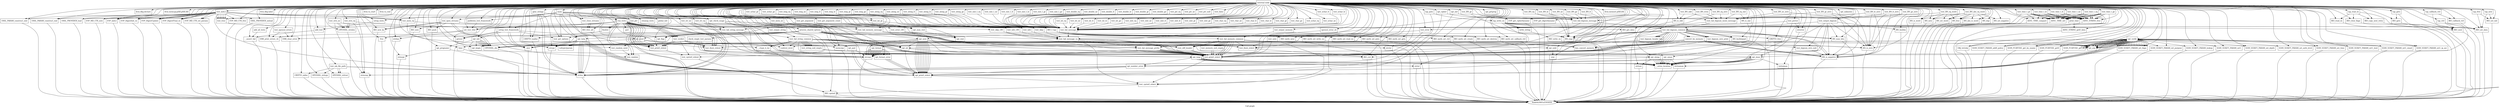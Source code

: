 digraph "Call graph" {
	label="Call graph";

	Node0x5601a5592d50 [shape=record,label="{external node}"];
	Node0x5601a5592d50 -> Node0x5601a5336e00;
	Node0x5601a5592d50 -> Node0x5601a5327120;
	Node0x5601a5592d50 -> Node0x5601a52ff9f0;
	Node0x5601a5592d50 -> Node0x5601a52ec4d0;
	Node0x5601a5592d50 -> Node0x5601a5599fe0;
	Node0x5601a5592d50 -> Node0x5601a52ffac0;
	Node0x5601a5592d50 -> Node0x5601a559a560;
	Node0x5601a5592d50 -> Node0x5601a5329b40;
	Node0x5601a5592d50 -> Node0x5601a5329bb0;
	Node0x5601a5592d50 -> Node0x5601a5329c90;
	Node0x5601a5592d50 -> Node0x5601a5329d00;
	Node0x5601a5592d50 -> Node0x5601a5329de0;
	Node0x5601a5592d50 -> Node0x5601a5363d90;
	Node0x5601a5592d50 -> Node0x5601a5364280;
	Node0x5601a5592d50 -> Node0x5601a52ffcb0;
	Node0x5601a5592d50 -> Node0x5601a5364320;
	Node0x5601a5592d50 -> Node0x5601a52ff980;
	Node0x5601a5592d50 -> Node0x5601a530b9f0;
	Node0x5601a5592d50 -> Node0x5601a5300190;
	Node0x5601a5592d50 -> Node0x5601a5300260;
	Node0x5601a5592d50 -> Node0x5601a5300300;
	Node0x5601a5592d50 -> Node0x5601a5300370;
	Node0x5601a5592d50 -> Node0x5601a53003e0;
	Node0x5601a5592d50 -> Node0x5601a5300410;
	Node0x5601a5592d50 -> Node0x5601a5300670;
	Node0x5601a5592d50 -> Node0x5601a5300860;
	Node0x5601a5592d50 -> Node0x5601a53008d0;
	Node0x5601a5592d50 -> Node0x5601a55964d0;
	Node0x5601a5592d50 -> Node0x5601a5596570;
	Node0x5601a5592d50 -> Node0x5601a5596610;
	Node0x5601a5592d50 -> Node0x5601a55970b0;
	Node0x5601a5592d50 -> Node0x5601a5597150;
	Node0x5601a5592d50 -> Node0x5601a55971f0;
	Node0x5601a5592d50 -> Node0x5601a5597a70;
	Node0x5601a5592d50 -> Node0x5601a5597ae0;
	Node0x5601a5592d50 -> Node0x5601a5597bf0;
	Node0x5601a5592d50 -> Node0x5601a5597c90;
	Node0x5601a5592d50 -> Node0x5601a5597c20;
	Node0x5601a5592d50 -> Node0x5601a5597da0;
	Node0x5601a5592d50 -> Node0x5601a5597dd0;
	Node0x5601a5592d50 -> Node0x5601a5597e80;
	Node0x5601a5592d50 -> Node0x5601a5598000;
	Node0x5601a5592d50 -> Node0x5601a5598100;
	Node0x5601a5592d50 -> Node0x5601a55984b0;
	Node0x5601a5592d50 -> Node0x5601a55985c0;
	Node0x5601a5592d50 -> Node0x5601a55986d0;
	Node0x5601a5592d50 -> Node0x5601a55983d0;
	Node0x5601a5592d50 -> Node0x5601a5598700;
	Node0x5601a5592d50 -> Node0x5601a53006a0;
	Node0x5601a5592d50 -> Node0x5601a5597b10;
	Node0x5601a5592d50 -> Node0x5601a55966b0;
	Node0x5601a5592d50 -> Node0x5601a53007c0;
	Node0x5601a5592d50 -> Node0x5601a55981a0;
	Node0x5601a5592d50 -> Node0x5601a5300530;
	Node0x5601a5592d50 -> Node0x5601a55988e0;
	Node0x5601a5592d50 -> Node0x5601a5598910;
	Node0x5601a5592d50 -> Node0x5601a5598a20;
	Node0x5601a5592d50 -> Node0x5601a5598b00;
	Node0x5601a5592d50 -> Node0x5601a5598b30;
	Node0x5601a5592d50 -> Node0x5601a5598ba0;
	Node0x5601a5592d50 -> Node0x5601a5598c50;
	Node0x5601a5592d50 -> Node0x5601a5598cf0;
	Node0x5601a5592d50 -> Node0x5601a5598e70;
	Node0x5601a5592d50 -> Node0x5601a5598ea0;
	Node0x5601a5592d50 -> Node0x5601a5599010;
	Node0x5601a5592d50 -> Node0x5601a5597220;
	Node0x5601a5592d50 -> Node0x5601a5597290;
	Node0x5601a5592d50 -> Node0x5601a5597460;
	Node0x5601a5592d50 -> Node0x5601a5597500;
	Node0x5601a5592d50 -> Node0x5601a55975a0;
	Node0x5601a5592d50 -> Node0x5601a53642f0;
	Node0x5601a5592d50 -> Node0x5601a5597670;
	Node0x5601a5592d50 -> Node0x5601a5597710;
	Node0x5601a5592d50 -> Node0x5601a55977b0;
	Node0x5601a5592d50 -> Node0x5601a5597850;
	Node0x5601a5592d50 -> Node0x5601a55978f0;
	Node0x5601a5592d50 -> Node0x5601a5597990;
	Node0x5601a5592d50 -> Node0x5601a5599040;
	Node0x5601a5592d50 -> Node0x5601a55990e0;
	Node0x5601a5592d50 -> Node0x5601a5599180;
	Node0x5601a5592d50 -> Node0x5601a5599220;
	Node0x5601a5592d50 -> Node0x5601a55992c0;
	Node0x5601a5592d50 -> Node0x5601a5599360;
	Node0x5601a5592d50 -> Node0x5601a5599400;
	Node0x5601a5592d50 -> Node0x5601a55994a0;
	Node0x5601a5592d50 -> Node0x5601a5599540;
	Node0x5601a5592d50 -> Node0x5601a55995e0;
	Node0x5601a5592d50 -> Node0x5601a5599680;
	Node0x5601a5592d50 -> Node0x5601a5599720;
	Node0x5601a5592d50 -> Node0x5601a55997c0;
	Node0x5601a5592d50 -> Node0x5601a5599860;
	Node0x5601a5592d50 -> Node0x5601a5599900;
	Node0x5601a5592d50 -> Node0x5601a55999a0;
	Node0x5601a5592d50 -> Node0x5601a5599a40;
	Node0x5601a5592d50 -> Node0x5601a5599ae0;
	Node0x5601a5592d50 -> Node0x5601a5599b80;
	Node0x5601a5592d50 -> Node0x5601a5599c20;
	Node0x5601a5592d50 -> Node0x5601a5599cc0;
	Node0x5601a5592d50 -> Node0x5601a53679f0;
	Node0x5601a5592d50 -> Node0x5601a5367a90;
	Node0x5601a5592d50 -> Node0x5601a5367b30;
	Node0x5601a5592d50 -> Node0x5601a5367bd0;
	Node0x5601a5592d50 -> Node0x5601a5367c70;
	Node0x5601a5592d50 -> Node0x5601a5367d10;
	Node0x5601a5592d50 -> Node0x5601a5367db0;
	Node0x5601a5592d50 -> Node0x5601a5367e50;
	Node0x5601a5592d50 -> Node0x5601a5367ef0;
	Node0x5601a5592d50 -> Node0x5601a5367f90;
	Node0x5601a5592d50 -> Node0x5601a5368030;
	Node0x5601a5592d50 -> Node0x5601a53680d0;
	Node0x5601a5592d50 -> Node0x5601a5368170;
	Node0x5601a5592d50 -> Node0x5601a5368210;
	Node0x5601a5592d50 -> Node0x5601a53682b0;
	Node0x5601a5592d50 -> Node0x5601a5368350;
	Node0x5601a5592d50 -> Node0x5601a53683f0;
	Node0x5601a5592d50 -> Node0x5601a5368490;
	Node0x5601a5592d50 -> Node0x5601a5368530;
	Node0x5601a5592d50 -> Node0x5601a5329c20;
	Node0x5601a5592d50 -> Node0x5601a5329d70;
	Node0x5601a5592d50 -> Node0x5601a5368630;
	Node0x5601a5592d50 -> Node0x5601a53686d0;
	Node0x5601a5592d50 -> Node0x5601a5368890;
	Node0x5601a5592d50 -> Node0x5601a53688c0;
	Node0x5601a5592d50 -> Node0x5601a5368a00;
	Node0x5601a5592d50 -> Node0x5601a5368aa0;
	Node0x5601a5592d50 -> Node0x5601a5368bd0;
	Node0x5601a5592d50 -> Node0x5601a5363e00;
	Node0x5601a5592d50 -> Node0x5601a5368c00;
	Node0x5601a5592d50 -> Node0x5601a5368de0;
	Node0x5601a5592d50 -> Node0x5601a5366970;
	Node0x5601a5592d50 -> Node0x5601a5366a70;
	Node0x5601a5592d50 -> Node0x5601a5366bd0;
	Node0x5601a5592d50 -> Node0x5601a5366c40;
	Node0x5601a5592d50 -> Node0x5601a5366da0;
	Node0x5601a5592d50 -> Node0x5601a5366dd0;
	Node0x5601a5592d50 -> Node0x5601a5366e90;
	Node0x5601a5592d50 -> Node0x5601a5366f50;
	Node0x5601a5592d50 -> Node0x5601a5367050;
	Node0x5601a5592d50 -> Node0x5601a53671d0;
	Node0x5601a5592d50 -> Node0x5601a5367200;
	Node0x5601a5592d50 -> Node0x5601a5367270;
	Node0x5601a5592d50 -> Node0x5601a53673c0;
	Node0x5601a5592d50 -> Node0x5601a5367430;
	Node0x5601a5592d50 -> Node0x5601a5367580;
	Node0x5601a5592d50 -> Node0x5601a53675f0;
	Node0x5601a5592d50 -> Node0x5601a5367780;
	Node0x5601a5592d50 -> Node0x5601a5367820;
	Node0x5601a5592d50 -> Node0x5601a5367890;
	Node0x5601a5592d50 -> Node0x5601a5368e10;
	Node0x5601a5592d50 -> Node0x5601a5368e40;
	Node0x5601a5592d50 -> Node0x5601a5368f40;
	Node0x5601a5592d50 -> Node0x5601a5368fe0;
	Node0x5601a5592d50 -> Node0x5601a5368f70;
	Node0x5601a5592d50 -> Node0x5601a5369170;
	Node0x5601a5592d50 -> Node0x5601a53693b0;
	Node0x5601a5592d50 -> Node0x5601a5369420;
	Node0x5601a5592d50 -> Node0x5601a5369450;
	Node0x5601a5592d50 -> Node0x5601a5369500;
	Node0x5601a5592d50 -> Node0x5601a5369710;
	Node0x5601a5592d50 -> Node0x5601a5369780;
	Node0x5601a5592d50 -> Node0x5601a53697b0;
	Node0x5601a5592d50 -> Node0x5601a53699e0;
	Node0x5601a5592d50 -> Node0x5601a5369ab0;
	Node0x5601a5592d50 -> Node0x5601a5369bb0;
	Node0x5601a5592d50 -> Node0x5601a5369be0;
	Node0x5601a5592d50 -> Node0x5601a5369d60;
	Node0x5601a5592d50 -> Node0x5601a5369ee0;
	Node0x5601a5592d50 -> Node0x5601a536a060;
	Node0x5601a5592d50 -> Node0x5601a536a1e0;
	Node0x5601a5592d50 -> Node0x5601a536a3d0;
	Node0x5601a5592d50 -> Node0x5601a536a440;
	Node0x5601a5592d50 -> Node0x5601a53005a0;
	Node0x5601a5592d50 -> Node0x5601a5596cc0;
	Node0x5601a5592d50 -> Node0x5601a536a470;
	Node0x5601a5592d50 -> Node0x5601a536a640;
	Node0x5601a5592d50 -> Node0x5601a536a6b0;
	Node0x5601a5592d50 -> Node0x5601a536a7f0;
	Node0x5601a5592d50 -> Node0x5601a536a890;
	Node0x5601a5592d50 -> Node0x5601a536a900;
	Node0x5601a5592d50 -> Node0x5601a531cc70;
	Node0x5601a5592d50 -> Node0x5601a5596ef0;
	Node0x5601a5592d50 -> Node0x5601a531cca0;
	Node0x5601a5592d50 -> Node0x5601a531cd60;
	Node0x5601a5592d50 -> Node0x5601a531cf50;
	Node0x5601a5592d50 -> Node0x5601a531d000;
	Node0x5601a5592d50 -> Node0x5601a531d030;
	Node0x5601a5592d50 -> Node0x5601a531d2b0;
	Node0x5601a5592d50 -> Node0x5601a531d2e0;
	Node0x5601a5592d50 -> Node0x5601a531d4d0;
	Node0x5601a5592d50 -> Node0x5601a531d500;
	Node0x5601a5592d50 -> Node0x5601a531d6f0;
	Node0x5601a5592d50 -> Node0x5601a5596e80;
	Node0x5601a5592d50 -> Node0x5601a531d720;
	Node0x5601a5592d50 -> Node0x5601a531d8e0;
	Node0x5601a5592d50 -> Node0x5601a531d950;
	Node0x5601a5592d50 -> Node0x5601a531d9c0;
	Node0x5601a5592d50 -> Node0x5601a531da30;
	Node0x5601a5592d50 -> Node0x5601a531daa0;
	Node0x5601a5592d50 -> Node0x5601a531df20;
	Node0x5601a5592d50 -> Node0x5601a531df90;
	Node0x5601a5592d50 -> Node0x5601a531e000;
	Node0x5601a5592d50 -> Node0x5601a531e070;
	Node0x5601a5592d50 -> Node0x5601a531e0e0;
	Node0x5601a5592d50 -> Node0x5601a531e960;
	Node0x5601a5592d50 -> Node0x5601a531e9d0;
	Node0x5601a5592d50 -> Node0x5601a531ea40;
	Node0x5601a5592d50 -> Node0x5601a531eab0;
	Node0x5601a5592d50 -> Node0x5601a5596d60;
	Node0x5601a5592d50 -> Node0x5601a531ee20;
	Node0x5601a5592d50 -> Node0x5601a531edb0;
	Node0x5601a5592d50 -> Node0x5601a531ef00;
	Node0x5601a5592d50 -> Node0x5601a5596e10;
	Node0x5601a5592d50 -> Node0x5601a531efd0;
	Node0x5601a5592d50 -> Node0x5601a5598630;
	Node0x5601a5592d50 -> Node0x5601a5598520;
	Node0x5601a5592d50 -> Node0x5601a5596cf0;
	Node0x5601a5592d50 -> Node0x5601a5598170;
	Node0x5601a5592d50 -> Node0x5601a531f030;
	Node0x5601a5592d50 -> Node0x5601a531f1c0;
	Node0x5601a5592d50 -> Node0x5601a531f230;
	Node0x5601a5592d50 -> Node0x5601a5598440;
	Node0x5601a5592d50 -> Node0x5601a531f330;
	Node0x5601a5592d50 -> Node0x5601a5596f90;
	Node0x5601a5592d50 -> Node0x5601a531f3d0;
	Node0x5601a5592d50 -> Node0x5601a55987b0;
	Node0x5601a5592d50 -> Node0x5601a5300750;
	Node0x5601a5592d50 -> Node0x5601a531f4d0;
	Node0x5601a5592d50 -> Node0x5601a5597000;
	Node0x5601a5592d50 -> Node0x5601a531f5d0;
	Node0x5601a5592d50 -> Node0x5601a5368700;
	Node0x5601a5592d50 -> Node0x5601a531f970;
	Node0x5601a5592d50 -> Node0x5601a531fe70;
	Node0x5601a5592d50 -> Node0x5601a5366b10;
	Node0x5601a5592d50 -> Node0x5601a5320000;
	Node0x5601a5592d50 -> Node0x5601a5320170;
	Node0x5601a5592d50 -> Node0x5601a5320660;
	Node0x5601a5592d50 -> Node0x5601a5366ce0;
	Node0x5601a5592d50 -> Node0x5601a53208b0;
	Node0x5601a5592d50 -> Node0x5601a5320920;
	Node0x5601a5592d50 -> Node0x5601a5368d70;
	Node0x5601a5592d50 -> Node0x5601a5320b90;
	Node0x5601a5592d50 -> Node0x5601a5598210;
	Node0x5601a5592d50 -> Node0x5601a531f110;
	Node0x5601a5592d50 -> Node0x5601a5320d30;
	Node0x5601a5592d50 -> Node0x5601a53211a0;
	Node0x5601a5592d50 -> Node0x5601a5320dd0;
	Node0x5601a5592d50 -> Node0x5601a5321400;
	Node0x5601a5592d50 -> Node0x5601a5320d60;
	Node0x5601a5592d50 -> Node0x5601a53215f0;
	Node0x5601a5592d50 -> Node0x5601a5320ed0;
	Node0x5601a5592d50 -> Node0x5601a5321690;
	Node0x5601a5592d50 -> Node0x5601a5320f40;
	Node0x5601a5592d50 -> Node0x5601a53217f0;
	Node0x5601a5592d50 -> Node0x5601a5320fb0;
	Node0x5601a5592d50 -> Node0x5601a5321970;
	Node0x5601a5592d50 -> Node0x5601a5321020;
	Node0x5601a5592d50 -> Node0x5601a5321a80;
	Node0x5601a5592d50 -> Node0x5601a5321090;
	Node0x5601a5592d50 -> Node0x5601a5321b70;
	Node0x5601a5592d50 -> Node0x5601a5321100;
	Node0x5601a5592d50 -> Node0x5601a5321210;
	Node0x5601a5592d50 -> Node0x5601a531ac10;
	Node0x5601a5592d50 -> Node0x5601a5321240;
	Node0x5601a5592d50 -> Node0x5601a5321a10;
	Node0x5601a5592d50 -> Node0x5601a5321730;
	Node0x5601a5592d50 -> Node0x5601a53214a0;
	Node0x5601a5592d50 -> Node0x5601a5321430;
	Node0x5601a5592d50 -> Node0x5601a5321550;
	Node0x5601a5592d50 -> Node0x5601a53212b0;
	Node0x5601a5592d50 -> Node0x5601a531ae70;
	Node0x5601a5327120 [shape=record,label="{test_mdc2}"];
	Node0x5601a5327120 -> Node0x5601a52ec4d0;
	Node0x5601a5327120 -> Node0x5601a5599fe0;
	Node0x5601a5327120 -> Node0x5601a559a560;
	Node0x5601a5327120 -> Node0x5601a5329b40;
	Node0x5601a5327120 -> Node0x5601a5329bb0;
	Node0x5601a5327120 -> Node0x5601a5329c20;
	Node0x5601a5327120 -> Node0x5601a5329c90;
	Node0x5601a5327120 -> Node0x5601a5329d00;
	Node0x5601a5327120 -> Node0x5601a5329d70;
	Node0x5601a5327120 -> Node0x5601a5329de0;
	Node0x5601a5327120 -> Node0x5601a5329d70;
	Node0x5601a5327120 -> Node0x5601a5363d90;
	Node0x5601a5327120 -> Node0x5601a5329d70;
	Node0x5601a5327120 -> Node0x5601a5363e00;
	Node0x5601a5327120 -> Node0x5601a5329c90;
	Node0x5601a5327120 -> Node0x5601a5329d00;
	Node0x5601a5327120 -> Node0x5601a5329d70;
	Node0x5601a5327120 -> Node0x5601a5364280;
	Node0x5601a5327120 -> Node0x5601a53642f0;
	Node0x5601a5327120 -> Node0x5601a5329de0;
	Node0x5601a5327120 -> Node0x5601a5329d70;
	Node0x5601a5327120 -> Node0x5601a5363d90;
	Node0x5601a5327120 -> Node0x5601a5329d70;
	Node0x5601a5327120 -> Node0x5601a5363e00;
	Node0x5601a5327120 -> Node0x5601a5364320;
	Node0x5601a5327120 -> Node0x5601a52ff980;
	Node0x5601a5336e00 [shape=record,label="{setup_tests}"];
	Node0x5601a5336e00 -> Node0x5601a530b9f0;
	Node0x5601a52ff9f0 [shape=record,label="{llvm.dbg.declare}"];
	Node0x5601a52ec4d0 [shape=record,label="{strlen}"];
	Node0x5601a52ec4d0 -> Node0x5601a5593050;
	Node0x5601a53004c0 [shape=record,label="{set_seed}"];
	Node0x5601a53004c0 -> Node0x5601a5300670;
	Node0x5601a53004c0 -> Node0x5601a5300300;
	Node0x5601a53004c0 -> Node0x5601a53006a0;
	Node0x5601a53004c0 -> Node0x5601a5300750;
	Node0x5601a53004c0 -> Node0x5601a53007c0;
	Node0x5601a5300670 [shape=record,label="{time}"];
	Node0x5601a5300670 -> Node0x5601a5593050;
	Node0x5601a5300860 [shape=record,label="{pulldown_test_framework}"];
	Node0x5601a5300860 -> Node0x5601a53008d0;
	Node0x5601a53008d0 [shape=record,label="{set_test_title}"];
	Node0x5601a53008d0 -> Node0x5601a55964d0;
	Node0x5601a53008d0 -> Node0x5601a5596570;
	Node0x5601a5597dd0 [shape=record,label="{CRYPTO_zalloc}"];
	Node0x5601a5597dd0 -> Node0x5601a5593050;
	Node0x5601a55964d0 [shape=record,label="{free}"];
	Node0x5601a55964d0 -> Node0x5601a5593050;
	Node0x5601a5596570 [shape=record,label="{strdup}"];
	Node0x5601a5596570 -> Node0x5601a5593050;
	Node0x5601a5596610 [shape=record,label="{run_tests}"];
	Node0x5601a5596610 -> Node0x5601a5596680;
	Node0x5601a5596610 -> Node0x5601a53006a0;
	Node0x5601a5596610 -> Node0x5601a53006a0;
	Node0x5601a5596610 -> Node0x5601a53006a0;
	Node0x5601a5596610 -> Node0x5601a5300750;
	Node0x5601a5596610 -> Node0x5601a55966b0;
	Node0x5601a5596610 -> Node0x5601a53006a0;
	Node0x5601a5596610 -> Node0x5601a53006a0;
	Node0x5601a5596610 -> Node0x5601a5300750;
	Node0x5601a5596610 -> Node0x5601a53008d0;
	Node0x5601a5596610 -> Node0x5601a5593050;
	Node0x5601a5596610 -> Node0x5601a5596760;
	Node0x5601a5596610 -> Node0x5601a55967d0;
	Node0x5601a5596610 -> Node0x5601a53006a0;
	Node0x5601a5596610 -> Node0x5601a53006a0;
	Node0x5601a5596610 -> Node0x5601a5300750;
	Node0x5601a5596610 -> Node0x5601a55966b0;
	Node0x5601a5596610 -> Node0x5601a5596c50;
	Node0x5601a5596610 -> Node0x5601a53008d0;
	Node0x5601a5596610 -> Node0x5601a5593050;
	Node0x5601a5596610 -> Node0x5601a55967d0;
	Node0x5601a5596610 -> Node0x5601a5596760;
	Node0x5601a5596610 -> Node0x5601a5596760;
	Node0x5601a5596610 -> Node0x5601a5596760;
	Node0x5601a5596680 [shape=record,label="{process_shared_options}"];
	Node0x5601a5596680 -> Node0x5601a5596cc0;
	Node0x5601a5596680 -> Node0x5601a5596d60;
	Node0x5601a5596680 -> Node0x5601a5300530;
	Node0x5601a5596680 -> Node0x5601a5596cf0;
	Node0x5601a5596680 -> Node0x5601a5596e10;
	Node0x5601a5596680 -> Node0x5601a5596e80;
	Node0x5601a5596680 -> Node0x5601a5596e10;
	Node0x5601a5596680 -> Node0x5601a5596e80;
	Node0x5601a5596680 -> Node0x5601a5596ef0;
	Node0x5601a5596680 -> Node0x5601a5596e80;
	Node0x5601a5596680 -> Node0x5601a5596ef0;
	Node0x5601a5596680 -> Node0x5601a5596e80;
	Node0x5601a5596680 -> Node0x5601a5596ef0;
	Node0x5601a5596680 -> Node0x5601a53004c0;
	Node0x5601a5596680 -> Node0x5601a5596f60;
	Node0x5601a53671d0 [shape=record,label="{test_BN_ge}"];
	Node0x5601a53671d0 -> Node0x5601a5366a70;
	Node0x5601a53671d0 -> Node0x5601a5366b10;
	Node0x5601a5367200 [shape=record,label="{test_BN_ge_zero}"];
	Node0x5601a5367200 -> Node0x5601a5367050;
	Node0x5601a5367200 -> Node0x5601a5366c40;
	Node0x5601a5367200 -> Node0x5601a5366ce0;
	Node0x5601a5367270 [shape=record,label="{test_BN_lt}"];
	Node0x5601a5367270 -> Node0x5601a5366a70;
	Node0x5601a5367270 -> Node0x5601a5366b10;
	Node0x5601a53673c0 [shape=record,label="{test_BN_lt_zero}"];
	Node0x5601a53673c0 -> Node0x5601a5367050;
	Node0x5601a53673c0 -> Node0x5601a5366c40;
	Node0x5601a53673c0 -> Node0x5601a5366ce0;
	Node0x5601a5367430 [shape=record,label="{test_BN_le}"];
	Node0x5601a5367430 -> Node0x5601a5366a70;
	Node0x5601a5367430 -> Node0x5601a5366b10;
	Node0x5601a5367580 [shape=record,label="{test_BN_le_zero}"];
	Node0x5601a5367580 -> Node0x5601a5367050;
	Node0x5601a5367580 -> Node0x5601a5366c40;
	Node0x5601a5367580 -> Node0x5601a5366ce0;
	Node0x5601a53675f0 [shape=record,label="{test_BN_eq_one}"];
	Node0x5601a53675f0 -> Node0x5601a5367780;
	Node0x5601a53675f0 -> Node0x5601a5366ce0;
	Node0x5601a5367780 [shape=record,label="{BN_is_one}"];
	Node0x5601a5367780 -> Node0x5601a5593050;
	Node0x5601a5367820 [shape=record,label="{test_BN_odd}"];
	Node0x5601a5367820 -> Node0x5601a5367890;
	Node0x5601a5367820 -> Node0x5601a5366ce0;
	Node0x5601a53211a0 [shape=record,label="{tap_write_ex}"];
	Node0x5601a53211a0 -> Node0x5601a5321210;
	Node0x5601a53211a0 -> Node0x5601a53212b0;
	Node0x5601a53211a0 -> Node0x5601a5321240;
	Node0x5601a53211a0 -> Node0x5601a5300300;
	Node0x5601a53211a0 -> Node0x5601a5321360;
	Node0x5601a53211a0 -> Node0x5601a5321360;
	Node0x5601a53211a0 -> Node0x5601a5321360;
	Node0x5601a53211a0 -> Node0x5601a5321240;
	Node0x5601a5320dd0 [shape=record,label="{BIO_meth_set_write_ex}"];
	Node0x5601a5320dd0 -> Node0x5601a5593050;
	Node0x5601a5321400 [shape=record,label="{tap_read_ex}"];
	Node0x5601a5321400 -> Node0x5601a5321210;
	Node0x5601a5321400 -> Node0x5601a53214a0;
	Node0x5601a5321400 -> Node0x5601a5321430;
	Node0x5601a5321400 -> Node0x5601a5321550;
	Node0x5601a5320d60 [shape=record,label="{BIO_meth_set_read_ex}"];
	Node0x5601a5320d60 -> Node0x5601a5593050;
	Node0x5601a53215f0 [shape=record,label="{tap_puts}"];
	Node0x5601a53215f0 -> Node0x5601a52ec4d0;
	Node0x5601a53215f0 -> Node0x5601a53211a0;
	Node0x5601a5320ed0 [shape=record,label="{BIO_meth_set_puts}"];
	Node0x5601a5320ed0 -> Node0x5601a5593050;
	Node0x5601a5321690 [shape=record,label="{tap_gets}"];
	Node0x5601a5321690 -> Node0x5601a5321210;
	Node0x5601a5321690 -> Node0x5601a5321730;
	Node0x5601a5320f40 [shape=record,label="{BIO_meth_set_gets}"];
	Node0x5601a5320f40 -> Node0x5601a5593050;
	Node0x5601a53217f0 [shape=record,label="{tap_ctrl}"];
	Node0x5601a53217f0 -> Node0x5601a5321210;
	Node0x5601a53217f0 -> Node0x5601a5321240;
	Node0x5601a53217f0 -> Node0x5601a531f4d0;
	Node0x5601a5320fb0 [shape=record,label="{BIO_meth_set_ctrl}"];
	Node0x5601a5320fb0 -> Node0x5601a5593050;
	Node0x5601a5321970 [shape=record,label="{tap_new}"];
	Node0x5601a5321970 -> Node0x5601a5321240;
	Node0x5601a5321970 -> Node0x5601a5321a10;
	Node0x5601a5321020 [shape=record,label="{BIO_meth_set_create}"];
	Node0x5601a5321020 -> Node0x5601a5593050;
	Node0x5601a5321a80 [shape=record,label="{tap_free}"];
	Node0x5601a5321a80 -> Node0x5601a5321240;
	Node0x5601a5321a80 -> Node0x5601a5321a10;
	Node0x5601a5321090 [shape=record,label="{BIO_meth_set_destroy}"];
	Node0x5601a5321090 -> Node0x5601a5593050;
	Node0x5601a5321b70 [shape=record,label="{tap_callback_ctrl}"];
	Node0x5601a5321b70 -> Node0x5601a5321210;
	Node0x5601a5321b70 -> Node0x5601a531ac10;
	Node0x5601a5321100 [shape=record,label="{BIO_meth_set_callback_ctrl}"];
	Node0x5601a5321100 -> Node0x5601a5593050;
	Node0x5601a5321210 [shape=record,label="{BIO_next}"];
	Node0x5601a5321210 -> Node0x5601a5593050;
	Node0x5601a5599fe0 [shape=record,label="{OSSL_PARAM_construct_uint}"];
	Node0x5601a5599fe0 -> Node0x5601a5593050;
	Node0x5601a52ffac0 [shape=record,label="{llvm.memcpy.p0i8.p0i8.i64}"];
	Node0x5601a559a560 [shape=record,label="{OSSL_PARAM_construct_end}"];
	Node0x5601a559a560 -> Node0x5601a5593050;
	Node0x5601a5329b40 [shape=record,label="{OSSL_PROVIDER_load}"];
	Node0x5601a5329b40 -> Node0x5601a5593050;
	Node0x5601a5329bb0 [shape=record,label="{EVP_MD_CTX_new}"];
	Node0x5601a5329bb0 -> Node0x5601a5593050;
	Node0x5601a5329c90 [shape=record,label="{EVP_mdc2}"];
	Node0x5601a5329c90 -> Node0x5601a5593050;
	Node0x5601a5329d00 [shape=record,label="{EVP_DigestInit_ex}"];
	Node0x5601a5329d00 -> Node0x5601a5593050;
	Node0x5601a5329de0 [shape=record,label="{EVP_DigestUpdate}"];
	Node0x5601a5329de0 -> Node0x5601a5593050;
	Node0x5601a5363d90 [shape=record,label="{EVP_DigestFinal_ex}"];
	Node0x5601a5363d90 -> Node0x5601a5593050;
	Node0x5601a5364280 [shape=record,label="{EVP_MD_CTX_set_params}"];
	Node0x5601a5364280 -> Node0x5601a5593050;
	Node0x5601a52ffcb0 [shape=record,label="{llvm.dbg.label}"];
	Node0x5601a5364320 [shape=record,label="{EVP_MD_CTX_free}"];
	Node0x5601a5364320 -> Node0x5601a5593050;
	Node0x5601a52ff980 [shape=record,label="{OSSL_PROVIDER_unload}"];
	Node0x5601a52ff980 -> Node0x5601a5593050;
	Node0x5601a530b9f0 [shape=record,label="{add_test}"];
	Node0x5601a530b9f0 -> Node0x5601a5300190;
	Node0x5601a5300190 [shape=record,label="{__assert_fail}"];
	Node0x5601a5300190 -> Node0x5601a5593050;
	Node0x5601a5300260 [shape=record,label="{add_all_tests}"];
	Node0x5601a5300260 -> Node0x5601a5300190;
	Node0x5601a5300300 [shape=record,label="{subtest_level}"];
	Node0x5601a5300370 [shape=record,label="{setup_test_framework}"];
	Node0x5601a5300370 -> Node0x5601a53003e0;
	Node0x5601a5300370 -> Node0x5601a53003e0;
	Node0x5601a5300370 -> Node0x5601a5300410;
	Node0x5601a5300370 -> Node0x5601a5300410;
	Node0x5601a5300370 -> Node0x5601a53004c0;
	Node0x5601a5300370 -> Node0x5601a5300530;
	Node0x5601a5300370 -> Node0x5601a53005a0;
	Node0x5601a53003e0 [shape=record,label="{getenv}"];
	Node0x5601a53003e0 -> Node0x5601a5593050;
	Node0x5601a5300410 [shape=record,label="{atoi}"];
	Node0x5601a5300410 -> Node0x5601a5593050;
	Node0x5601a5368350 [shape=record,label="{test_double_ge}"];
	Node0x5601a5368350 -> Node0x5601a5597390;
	Node0x5601a53683f0 [shape=record,label="{test_ptr_eq}"];
	Node0x5601a53683f0 -> Node0x5601a5597390;
	Node0x5601a5368490 [shape=record,label="{test_ptr_ne}"];
	Node0x5601a5368490 -> Node0x5601a5597390;
	Node0x5601a5368530 [shape=record,label="{test_ptr_null}"];
	Node0x5601a5368530 -> Node0x5601a5597390;
	Node0x5601a5329c20 [shape=record,label="{test_ptr}"];
	Node0x5601a5329c20 -> Node0x5601a5597390;
	Node0x5601a5329d70 [shape=record,label="{test_true}"];
	Node0x5601a5329d70 -> Node0x5601a5597390;
	Node0x5601a5368630 [shape=record,label="{test_false}"];
	Node0x5601a5368630 -> Node0x5601a5597390;
	Node0x5601a53686d0 [shape=record,label="{test_str_eq}"];
	Node0x5601a53686d0 -> Node0x5601a5597ae0;
	Node0x5601a53686d0 -> Node0x5601a52ec4d0;
	Node0x5601a53686d0 -> Node0x5601a52ec4d0;
	Node0x5601a53686d0 -> Node0x5601a5368700;
	Node0x5601a5368890 [shape=record,label="{test_str_ne}"];
	Node0x5601a5368890 -> Node0x5601a5597ae0;
	Node0x5601a5368890 -> Node0x5601a52ec4d0;
	Node0x5601a5368890 -> Node0x5601a52ec4d0;
	Node0x5601a5368890 -> Node0x5601a5368700;
	Node0x5601a53688c0 [shape=record,label="{test_strn_eq}"];
	Node0x5601a53688c0 -> Node0x5601a5368a00;
	Node0x5601a53688c0 -> Node0x5601a5368aa0;
	Node0x5601a53688c0 -> Node0x5601a5368aa0;
	Node0x5601a53688c0 -> Node0x5601a5368700;
	Node0x5601a5368a00 [shape=record,label="{strncmp}"];
	Node0x5601a5368a00 -> Node0x5601a5593050;
	Node0x5601a5368aa0 [shape=record,label="{OPENSSL_strnlen}"];
	Node0x5601a5368aa0 -> Node0x5601a5593050;
	Node0x5601a5368bd0 [shape=record,label="{test_strn_ne}"];
	Node0x5601a5368bd0 -> Node0x5601a5368a00;
	Node0x5601a5368bd0 -> Node0x5601a5368aa0;
	Node0x5601a5368bd0 -> Node0x5601a5368aa0;
	Node0x5601a5368bd0 -> Node0x5601a5368700;
	Node0x5601a5363e00 [shape=record,label="{test_mem_eq}"];
	Node0x5601a5363e00 -> Node0x5601a5368c00;
	Node0x5601a5363e00 -> Node0x5601a5368d70;
	Node0x5601a5368c00 [shape=record,label="{memcmp}"];
	Node0x5601a5368c00 -> Node0x5601a5593050;
	Node0x5601a5368de0 [shape=record,label="{test_mem_ne}"];
	Node0x5601a5368de0 -> Node0x5601a5368c00;
	Node0x5601a5368de0 -> Node0x5601a5368d70;
	Node0x5601a5366970 [shape=record,label="{test_BN_eq}"];
	Node0x5601a5366970 -> Node0x5601a5366a70;
	Node0x5601a5366970 -> Node0x5601a5366b10;
	Node0x5601a5320100 [shape=record,label="{test_bignum_zero_print}"];
	Node0x5601a5320100 -> Node0x5601a5320730;
	Node0x5601a5320100 -> Node0x5601a5597b10;
	Node0x5601a5320170 [shape=record,label="{BN_bn2binpad}"];
	Node0x5601a5320170 -> Node0x5601a5593050;
	Node0x5601a53205f0 [shape=record,label="{convert_bn_memory}"];
	Node0x5601a53205f0 -> Node0x5601a5366c40;
	Node0x5601a53205f0 -> Node0x5601a5320800;
	Node0x5601a53205f0 -> Node0x5601a5367050;
	Node0x5601a53205f0 -> Node0x5601a5367050;
	Node0x5601a53205f0 -> Node0x5601a5367050;
	Node0x5601a53205f0 -> Node0x5601a52ec4d0;
	Node0x5601a53205f0 -> Node0x5601a5597c20;
	Node0x5601a5320660 [shape=record,label="{CRYPTO_free}"];
	Node0x5601a5320660 -> Node0x5601a5593050;
	Node0x5601a5320800 [shape=record,label="{hex_convert_memory}"];
	Node0x5601a5320730 [shape=record,label="{test_bignum_zero_null}"];
	Node0x5601a5320730 -> Node0x5601a5367050;
	Node0x5601a5366ce0 [shape=record,label="{test_fail_bignum_mono_message}"];
	Node0x5601a5366ce0 -> Node0x5601a531ff10;
	Node0x5601a5366ce0 -> Node0x5601a5597b10;
	Node0x5601a53208b0 [shape=record,label="{test_output_bignum}"];
	Node0x5601a53208b0 -> Node0x5601a5366c40;
	Node0x5601a53208b0 -> Node0x5601a5320730;
	Node0x5601a53208b0 -> Node0x5601a5597b10;
	Node0x5601a53208b0 -> Node0x5601a5320000;
	Node0x5601a53208b0 -> Node0x5601a5320920;
	Node0x5601a53208b0 -> Node0x5601a5320800;
	Node0x5601a53208b0 -> Node0x5601a5367050;
	Node0x5601a53208b0 -> Node0x5601a5597b10;
	Node0x5601a53208b0 -> Node0x5601a531ff10;
	Node0x5601a5320920 [shape=record,label="{BN_bn2bin}"];
	Node0x5601a5320920 -> Node0x5601a5593050;
	Node0x5601a5368d70 [shape=record,label="{test_fail_memory_message}"];
	Node0x5601a5368d70 -> Node0x5601a5320b60;
	Node0x5601a5368d70 -> Node0x5601a5597b10;
	Node0x5601a5320b60 [shape=record,label="{test_fail_memory_common}"];
	Node0x5601a5320b60 -> Node0x5601a55988e0;
	Node0x5601a5320b60 -> Node0x5601a5320c00;
	Node0x5601a5320b60 -> Node0x5601a531f7f0;
	Node0x5601a5320b60 -> Node0x5601a5320c00;
	Node0x5601a5320b60 -> Node0x5601a5320c00;
	Node0x5601a5320b60 -> Node0x5601a5368c00;
	Node0x5601a5320b60 -> Node0x5601a531f7f0;
	Node0x5601a5320b60 -> Node0x5601a5320800;
	Node0x5601a5320b60 -> Node0x5601a5320800;
	Node0x5601a5320b60 -> Node0x5601a5597b10;
	Node0x5601a5320b60 -> Node0x5601a5320c00;
	Node0x5601a5320b60 -> Node0x5601a5597b10;
	Node0x5601a5320b60 -> Node0x5601a5320c00;
	Node0x5601a5320b60 -> Node0x5601a5597b10;
	Node0x5601a5320b60 -> Node0x5601a5597b10;
	Node0x5601a5320b60 -> Node0x5601a5597000;
	Node0x5601a5320c00 [shape=record,label="{test_memory_null_empty}"];
	Node0x5601a5320c00 -> Node0x5601a5597b10;
	Node0x5601a5320c00 -> Node0x5601a5597b10;
	Node0x5601a5320b90 [shape=record,label="{test_output_memory}"];
	Node0x5601a5320b90 -> Node0x5601a5320b60;
	Node0x5601a5598210 [shape=record,label="{global_init}"];
	Node0x5601a531f110 [shape=record,label="{BIO_f_tap}"];
	Node0x5601a531f110 -> Node0x5601a5320d30;
	Node0x5601a531f110 -> Node0x5601a5320dd0;
	Node0x5601a531f110 -> Node0x5601a5320d60;
	Node0x5601a531f110 -> Node0x5601a5320ed0;
	Node0x5601a531f110 -> Node0x5601a5320f40;
	Node0x5601a531f110 -> Node0x5601a5320fb0;
	Node0x5601a531f110 -> Node0x5601a5321020;
	Node0x5601a531f110 -> Node0x5601a5321090;
	Node0x5601a531f110 -> Node0x5601a5321100;
	Node0x5601a5320d30 [shape=record,label="{BIO_meth_new}"];
	Node0x5601a5320d30 -> Node0x5601a5593050;
	Node0x5601a5596760 [shape=record,label="{test_verdict}"];
	Node0x5601a5596760 -> Node0x5601a5300750;
	Node0x5601a5596760 -> Node0x5601a5597000;
	Node0x5601a5596760 -> Node0x5601a53006a0;
	Node0x5601a5596760 -> Node0x5601a5596f90;
	Node0x5601a5596760 -> Node0x5601a53006a0;
	Node0x5601a5596760 -> Node0x5601a53006a0;
	Node0x5601a5596760 -> Node0x5601a5300750;
	Node0x5601a55967d0 [shape=record,label="{finalize}"];
	Node0x5601a55967d0 -> Node0x5601a55970b0;
	Node0x5601a55967d0 -> Node0x5601a5597150;
	Node0x5601a5596c50 [shape=record,label="{gcd}"];
	Node0x5601a55970b0 [shape=record,label="{ERR_clear_error}"];
	Node0x5601a55970b0 -> Node0x5601a5593050;
	Node0x5601a5597150 [shape=record,label="{ERR_print_errors_cb}"];
	Node0x5601a5597150 -> Node0x5601a5593050;
	Node0x5601a55971f0 [shape=record,label="{llvm.va_start}"];
	Node0x5601a5597a70 [shape=record,label="{llvm.va_end}"];
	Node0x5601a5596f60 [shape=record,label="{check_single_test_params}"];
	Node0x5601a5596f60 -> Node0x5601a5597ae0;
	Node0x5601a5596f60 -> Node0x5601a5300410;
	Node0x5601a5596f60 -> Node0x5601a5597b10;
	Node0x5601a5596f60 -> Node0x5601a5597b10;
	Node0x5601a5596f60 -> Node0x5601a5597b10;
	Node0x5601a5597ae0 [shape=record,label="{strcmp}"];
	Node0x5601a5597ae0 -> Node0x5601a5593050;
	Node0x5601a5597bf0 [shape=record,label="{glue_strings}"];
	Node0x5601a5597bf0 -> Node0x5601a52ec4d0;
	Node0x5601a5597bf0 -> Node0x5601a5597c90;
	Node0x5601a5597bf0 -> Node0x5601a5329c20;
	Node0x5601a5597bf0 -> Node0x5601a5597c20;
	Node0x5601a5597bf0 -> Node0x5601a52ec4d0;
	Node0x5601a5597c90 [shape=record,label="{CRYPTO_malloc}"];
	Node0x5601a5597c90 -> Node0x5601a5593050;
	Node0x5601a5597c20 [shape=record,label="{strcpy}"];
	Node0x5601a5597c20 -> Node0x5601a5593050;
	Node0x5601a5597da0 [shape=record,label="{test_mk_file_path}"];
	Node0x5601a5597da0 -> Node0x5601a52ec4d0;
	Node0x5601a5597da0 -> Node0x5601a52ec4d0;
	Node0x5601a5597da0 -> Node0x5601a52ec4d0;
	Node0x5601a5597da0 -> Node0x5601a5597dd0;
	Node0x5601a5597da0 -> Node0x5601a5597e80;
	Node0x5601a5597da0 -> Node0x5601a5598000;
	Node0x5601a5597da0 -> Node0x5601a5598000;
	Node0x5601a5597e80 [shape=record,label="{OPENSSL_strlcpy}"];
	Node0x5601a5597e80 -> Node0x5601a5593050;
	Node0x5601a5598000 [shape=record,label="{OPENSSL_strlcat}"];
	Node0x5601a5598000 -> Node0x5601a5593050;
	Node0x5601a5599720 [shape=record,label="{test_uchar_gt}"];
	Node0x5601a5599720 -> Node0x5601a5597390;
	Node0x5601a55997c0 [shape=record,label="{test_uchar_ge}"];
	Node0x5601a55997c0 -> Node0x5601a5597390;
	Node0x5601a5599860 [shape=record,label="{test_long_eq}"];
	Node0x5601a5599860 -> Node0x5601a5597390;
	Node0x5601a5599900 [shape=record,label="{test_long_ne}"];
	Node0x5601a5599900 -> Node0x5601a5597390;
	Node0x5601a55999a0 [shape=record,label="{test_long_lt}"];
	Node0x5601a55999a0 -> Node0x5601a5597390;
	Node0x5601a5599a40 [shape=record,label="{test_long_le}"];
	Node0x5601a5599a40 -> Node0x5601a5597390;
	Node0x5601a5599ae0 [shape=record,label="{test_long_gt}"];
	Node0x5601a5599ae0 -> Node0x5601a5597390;
	Node0x5601a5599b80 [shape=record,label="{test_long_ge}"];
	Node0x5601a5599b80 -> Node0x5601a5597390;
	Node0x5601a5598100 [shape=record,label="{main}"];
	Node0x5601a5598100 -> Node0x5601a5598170;
	Node0x5601a5598100 -> Node0x5601a5598210;
	Node0x5601a5598100 -> Node0x5601a5597b10;
	Node0x5601a5598100 -> Node0x5601a5300370;
	Node0x5601a5598100 -> Node0x5601a5336e00;
	Node0x5601a5598100 -> Node0x5601a5596610;
	Node0x5601a5598100 -> Node0x5601a55981a0;
	Node0x5601a5598100 -> Node0x5601a55983d0;
	Node0x5601a5598100 -> Node0x5601a5300530;
	Node0x5601a5598100 -> Node0x5601a5596cf0;
	Node0x5601a5598100 -> Node0x5601a5300860;
	Node0x5601a5598100 -> Node0x5601a5598440;
	Node0x5601a55984b0 [shape=record,label="{test_get_argument_count}"];
	Node0x5601a55984b0 -> Node0x5601a5598520;
	Node0x5601a55985c0 [shape=record,label="{test_get_argument}"];
	Node0x5601a55985c0 -> Node0x5601a5598630;
	Node0x5601a55985c0 -> Node0x5601a55986d0;
	Node0x5601a55985c0 -> Node0x5601a5598520;
	Node0x5601a55986d0 [shape=record,label="{OPENSSL_die}"];
	Node0x5601a55986d0 -> Node0x5601a5593050;
	Node0x5601a55983d0 [shape=record,label="{opt_check_usage}"];
	Node0x5601a55983d0 -> Node0x5601a5598630;
	Node0x5601a55983d0 -> Node0x5601a5598520;
	Node0x5601a55983d0 -> Node0x5601a5597b10;
	Node0x5601a55983d0 -> Node0x5601a5597b10;
	Node0x5601a5598700 [shape=record,label="{opt_printf_stderr}"];
	Node0x5601a5598700 -> Node0x5601a55987b0;
	Node0x5601a53006a0 [shape=record,label="{test_printf_stdout}"];
	Node0x5601a53006a0 -> Node0x5601a5596f90;
	Node0x5601a5597b10 [shape=record,label="{test_printf_stderr}"];
	Node0x5601a5597b10 -> Node0x5601a55987b0;
	Node0x5601a55966b0 [shape=record,label="{test_random}"];
	Node0x5601a53007c0 [shape=record,label="{test_random_seed}"];
	Node0x5601a53007c0 -> Node0x5601a55966b0;
	Node0x5601a55981a0 [shape=record,label="{cleanup_tests}"];
	Node0x5601a5300530 [shape=record,label="{test_get_options}"];
	Node0x5601a55988e0 [shape=record,label="{test_fail_message_prefix}"];
	Node0x5601a55988e0 -> Node0x5601a5597b10;
	Node0x5601a55988e0 -> Node0x5601a5597b10;
	Node0x5601a55988e0 -> Node0x5601a5597b10;
	Node0x5601a55988e0 -> Node0x5601a5597b10;
	Node0x5601a55988e0 -> Node0x5601a5597b10;
	Node0x5601a55988e0 -> Node0x5601a5597b10;
	Node0x5601a5598910 [shape=record,label="{test_info_c90}"];
	Node0x5601a5598910 -> Node0x5601a55989c0;
	Node0x5601a55989c0 [shape=record,label="{test_fail_message_va}"];
	Node0x5601a55989c0 -> Node0x5601a55988e0;
	Node0x5601a55989c0 -> Node0x5601a55987b0;
	Node0x5601a55989c0 -> Node0x5601a5597b10;
	Node0x5601a55989c0 -> Node0x5601a5597000;
	Node0x5601a5598a20 [shape=record,label="{test_info}"];
	Node0x5601a5598a20 -> Node0x5601a55989c0;
	Node0x5601a5598b00 [shape=record,label="{test_error_c90}"];
	Node0x5601a5598b00 -> Node0x5601a55989c0;
	Node0x5601a5598b00 -> Node0x5601a5597b10;
	Node0x5601a5598b30 [shape=record,label="{test_error}"];
	Node0x5601a5598b30 -> Node0x5601a55989c0;
	Node0x5601a5598b30 -> Node0x5601a5597b10;
	Node0x5601a5598ba0 [shape=record,label="{test_perror}"];
	Node0x5601a5598ba0 -> Node0x5601a5598c50;
	Node0x5601a5598ba0 -> Node0x5601a5598cf0;
	Node0x5601a5598ba0 -> Node0x5601a5598b30;
	Node0x5601a5598c50 [shape=record,label="{__errno_location}"];
	Node0x5601a5598c50 -> Node0x5601a5593050;
	Node0x5601a5598cf0 [shape=record,label="{strerror}"];
	Node0x5601a5598cf0 -> Node0x5601a5593050;
	Node0x5601a5598e70 [shape=record,label="{test_note}"];
	Node0x5601a5598e70 -> Node0x5601a55987b0;
	Node0x5601a5598e70 -> Node0x5601a5597b10;
	Node0x5601a5598e70 -> Node0x5601a5597000;
	Node0x5601a5598ea0 [shape=record,label="{test_skip}"];
	Node0x5601a5598ea0 -> Node0x5601a55989c0;
	Node0x5601a5599010 [shape=record,label="{test_skip_c90}"];
	Node0x5601a5599010 -> Node0x5601a55989c0;
	Node0x5601a5599010 -> Node0x5601a5597b10;
	Node0x5601a5597220 [shape=record,label="{test_openssl_errors}"];
	Node0x5601a5597220 -> Node0x5601a5597150;
	Node0x5601a5597220 -> Node0x5601a55970b0;
	Node0x5601a5597290 [shape=record,label="{test_int_eq}"];
	Node0x5601a5597290 -> Node0x5601a5597390;
	Node0x5601a5597390 [shape=record,label="{test_fail_message}"];
	Node0x5601a5597390 -> Node0x5601a55989c0;
	Node0x5601a5597460 [shape=record,label="{test_int_ne}"];
	Node0x5601a5597460 -> Node0x5601a5597390;
	Node0x5601a5597500 [shape=record,label="{test_int_lt}"];
	Node0x5601a5597500 -> Node0x5601a5597390;
	Node0x5601a55975a0 [shape=record,label="{test_int_le}"];
	Node0x5601a55975a0 -> Node0x5601a5597390;
	Node0x5601a53642f0 [shape=record,label="{test_int_gt}"];
	Node0x5601a53642f0 -> Node0x5601a5597390;
	Node0x5601a5597670 [shape=record,label="{test_int_ge}"];
	Node0x5601a5597670 -> Node0x5601a5597390;
	Node0x5601a5597710 [shape=record,label="{test_uint_eq}"];
	Node0x5601a5597710 -> Node0x5601a5597390;
	Node0x5601a55977b0 [shape=record,label="{test_uint_ne}"];
	Node0x5601a55977b0 -> Node0x5601a5597390;
	Node0x5601a5366a70 [shape=record,label="{BN_cmp}"];
	Node0x5601a5366a70 -> Node0x5601a5593050;
	Node0x5601a5366bd0 [shape=record,label="{test_BN_eq_zero}"];
	Node0x5601a5366bd0 -> Node0x5601a5366c40;
	Node0x5601a5366bd0 -> Node0x5601a5366ce0;
	Node0x5601a5366c40 [shape=record,label="{BN_is_zero}"];
	Node0x5601a5366c40 -> Node0x5601a5593050;
	Node0x5601a5366da0 [shape=record,label="{test_BN_ne}"];
	Node0x5601a5366da0 -> Node0x5601a5366a70;
	Node0x5601a5366da0 -> Node0x5601a5366b10;
	Node0x5601a5366dd0 [shape=record,label="{test_BN_ne_zero}"];
	Node0x5601a5366dd0 -> Node0x5601a5366c40;
	Node0x5601a5366dd0 -> Node0x5601a5366ce0;
	Node0x5601a5366e90 [shape=record,label="{test_BN_gt}"];
	Node0x5601a5366e90 -> Node0x5601a5366a70;
	Node0x5601a5366e90 -> Node0x5601a5366b10;
	Node0x5601a5366f50 [shape=record,label="{test_BN_gt_zero}"];
	Node0x5601a5366f50 -> Node0x5601a5367050;
	Node0x5601a5366f50 -> Node0x5601a5366c40;
	Node0x5601a5366f50 -> Node0x5601a5366ce0;
	Node0x5601a5367050 [shape=record,label="{BN_is_negative}"];
	Node0x5601a5367050 -> Node0x5601a5593050;
	Node0x5601a5597850 [shape=record,label="{test_uint_lt}"];
	Node0x5601a5597850 -> Node0x5601a5597390;
	Node0x5601a55978f0 [shape=record,label="{test_uint_le}"];
	Node0x5601a55978f0 -> Node0x5601a5597390;
	Node0x5601a5597990 [shape=record,label="{test_uint_gt}"];
	Node0x5601a5597990 -> Node0x5601a5597390;
	Node0x5601a5599040 [shape=record,label="{test_uint_ge}"];
	Node0x5601a5599040 -> Node0x5601a5597390;
	Node0x5601a55990e0 [shape=record,label="{test_char_eq}"];
	Node0x5601a55990e0 -> Node0x5601a5597390;
	Node0x5601a5599180 [shape=record,label="{test_char_ne}"];
	Node0x5601a5599180 -> Node0x5601a5597390;
	Node0x5601a5599220 [shape=record,label="{test_char_lt}"];
	Node0x5601a5599220 -> Node0x5601a5597390;
	Node0x5601a55992c0 [shape=record,label="{test_char_le}"];
	Node0x5601a55992c0 -> Node0x5601a5597390;
	Node0x5601a5599360 [shape=record,label="{test_char_gt}"];
	Node0x5601a5599360 -> Node0x5601a5597390;
	Node0x5601a5599400 [shape=record,label="{test_char_ge}"];
	Node0x5601a5599400 -> Node0x5601a5597390;
	Node0x5601a55994a0 [shape=record,label="{test_uchar_eq}"];
	Node0x5601a55994a0 -> Node0x5601a5597390;
	Node0x5601a5599540 [shape=record,label="{test_uchar_ne}"];
	Node0x5601a5599540 -> Node0x5601a5597390;
	Node0x5601a55995e0 [shape=record,label="{test_uchar_lt}"];
	Node0x5601a55995e0 -> Node0x5601a5597390;
	Node0x5601a5599680 [shape=record,label="{test_uchar_le}"];
	Node0x5601a5599680 -> Node0x5601a5597390;
	Node0x5601a531cef0 [shape=record,label="{opt_number_error}"];
	Node0x5601a531cef0 -> Node0x5601a52ec4d0;
	Node0x5601a531cef0 -> Node0x5601a5368a00;
	Node0x5601a531cef0 -> Node0x5601a5598700;
	Node0x5601a531cef0 -> Node0x5601a5598700;
	Node0x5601a531cf50 [shape=record,label="{llvm.memset.p0i8.i64}"];
	Node0x5601a531d000 [shape=record,label="{opt_imax}"];
	Node0x5601a531d000 -> Node0x5601a5598c50;
	Node0x5601a531d000 -> Node0x5601a5598c50;
	Node0x5601a531d000 -> Node0x5601a531d030;
	Node0x5601a531d000 -> Node0x5601a5598c50;
	Node0x5601a531d000 -> Node0x5601a5598c50;
	Node0x5601a531d000 -> Node0x5601a531cef0;
	Node0x5601a531d000 -> Node0x5601a5598c50;
	Node0x5601a531d000 -> Node0x5601a5598c50;
	Node0x5601a531d030 [shape=record,label="{strtoimax}"];
	Node0x5601a531d030 -> Node0x5601a5593050;
	Node0x5601a531d2b0 [shape=record,label="{opt_umax}"];
	Node0x5601a531d2b0 -> Node0x5601a5598c50;
	Node0x5601a531d2b0 -> Node0x5601a5598c50;
	Node0x5601a531d2b0 -> Node0x5601a531d2e0;
	Node0x5601a531d2b0 -> Node0x5601a5598c50;
	Node0x5601a531d2b0 -> Node0x5601a5598c50;
	Node0x5601a531d2b0 -> Node0x5601a531cef0;
	Node0x5601a531d2b0 -> Node0x5601a5598c50;
	Node0x5601a531d2b0 -> Node0x5601a5598c50;
	Node0x5601a531d2e0 [shape=record,label="{strtoumax}"];
	Node0x5601a531d2e0 -> Node0x5601a5593050;
	Node0x5601a531d4d0 [shape=record,label="{opt_ulong}"];
	Node0x5601a531d4d0 -> Node0x5601a5598c50;
	Node0x5601a531d4d0 -> Node0x5601a5598c50;
	Node0x5601a531d4d0 -> Node0x5601a531d500;
	Node0x5601a531d4d0 -> Node0x5601a5598c50;
	Node0x5601a531d4d0 -> Node0x5601a5598c50;
	Node0x5601a531d4d0 -> Node0x5601a531cef0;
	Node0x5601a531d4d0 -> Node0x5601a5598c50;
	Node0x5601a531d4d0 -> Node0x5601a5598c50;
	Node0x5601a531d500 [shape=record,label="{strtoul}"];
	Node0x5601a531d500 -> Node0x5601a5593050;
	Node0x5601a531d6f0 [shape=record,label="{opt_verify}"];
	Node0x5601a531d6f0 -> Node0x5601a55986d0;
	Node0x5601a531d6f0 -> Node0x5601a55986d0;
	Node0x5601a531d6f0 -> Node0x5601a55986d0;
	Node0x5601a531d6f0 -> Node0x5601a5596e80;
	Node0x5601a531d6f0 -> Node0x5601a531d720;
	Node0x5601a531d6f0 -> Node0x5601a5596e80;
	Node0x5601a531d6f0 -> Node0x5601a5598700;
	Node0x5601a531d6f0 -> Node0x5601a531d8e0;
	Node0x5601a531d6f0 -> Node0x5601a5596e80;
	Node0x5601a531d6f0 -> Node0x5601a531d950;
	Node0x5601a531d6f0 -> Node0x5601a5596e80;
	Node0x5601a531d6f0 -> Node0x5601a5598700;
	Node0x5601a531d6f0 -> Node0x5601a531d9c0;
	Node0x5601a531d6f0 -> Node0x5601a531da30;
	Node0x5601a531d6f0 -> Node0x5601a531daa0;
	Node0x5601a531d6f0 -> Node0x5601a5596e80;
	Node0x5601a531d6f0 -> Node0x5601a5598700;
	Node0x5601a531d6f0 -> Node0x5601a5596e80;
	Node0x5601a531d6f0 -> Node0x5601a531df20;
	Node0x5601a531d6f0 -> Node0x5601a5596e80;
	Node0x5601a531d6f0 -> Node0x5601a5598700;
	Node0x5601a531d6f0 -> Node0x5601a531df90;
	Node0x5601a531d6f0 -> Node0x5601a5596e80;
	Node0x5601a531d6f0 -> Node0x5601a5300410;
	Node0x5601a531d6f0 -> Node0x5601a531e000;
	Node0x5601a531d6f0 -> Node0x5601a5596e80;
	Node0x5601a531d6f0 -> Node0x5601a5300410;
	Node0x5601a531d6f0 -> Node0x5601a531e070;
	Node0x5601a531d6f0 -> Node0x5601a5596e80;
	Node0x5601a531d6f0 -> Node0x5601a531d000;
	Node0x5601a531d6f0 -> Node0x5601a5596e80;
	Node0x5601a531d6f0 -> Node0x5601a5598700;
	Node0x5601a531d6f0 -> Node0x5601a531e0e0;
	Node0x5601a531d6f0 -> Node0x5601a5596e80;
	Node0x5601a531d6f0 -> Node0x5601a531e960;
	Node0x5601a531d6f0 -> Node0x5601a5596e80;
	Node0x5601a531d6f0 -> Node0x5601a531e9d0;
	Node0x5601a531d6f0 -> Node0x5601a5596e80;
	Node0x5601a531d6f0 -> Node0x5601a531ea40;
	Node0x5601a531d6f0 -> Node0x5601a531eab0;
	Node0x5601a531d6f0 -> Node0x5601a531eab0;
	Node0x5601a531d6f0 -> Node0x5601a531eab0;
	Node0x5601a531d6f0 -> Node0x5601a531eab0;
	Node0x5601a531d6f0 -> Node0x5601a531eab0;
	Node0x5601a531d6f0 -> Node0x5601a531eab0;
	Node0x5601a531d6f0 -> Node0x5601a531eab0;
	Node0x5601a531d6f0 -> Node0x5601a531eab0;
	Node0x5601a531d6f0 -> Node0x5601a531eab0;
	Node0x5601a531d6f0 -> Node0x5601a531eab0;
	Node0x5601a531d6f0 -> Node0x5601a531eab0;
	Node0x5601a531d6f0 -> Node0x5601a531eab0;
	Node0x5601a531d6f0 -> Node0x5601a531eab0;
	Node0x5601a531d6f0 -> Node0x5601a531eab0;
	Node0x5601a531d6f0 -> Node0x5601a531eab0;
	Node0x5601a531d6f0 -> Node0x5601a531eab0;
	Node0x5601a531d6f0 -> Node0x5601a531eab0;
	Node0x5601a531d6f0 -> Node0x5601a531eab0;
	Node0x5601a531d6f0 -> Node0x5601a531eab0;
	Node0x5601a531d6f0 -> Node0x5601a531eab0;
	Node0x5601a5596e80 [shape=record,label="{opt_arg}"];
	Node0x5601a531d720 [shape=record,label="{OBJ_txt2obj}"];
	Node0x5601a531d720 -> Node0x5601a5593050;
	Node0x5601a531d8e0 [shape=record,label="{X509_VERIFY_PARAM_add0_policy}"];
	Node0x5601a531d8e0 -> Node0x5601a5593050;
	Node0x5601a531d950 [shape=record,label="{X509_PURPOSE_get_by_sname}"];
	Node0x5601a531d950 -> Node0x5601a5593050;
	Node0x5601a531d9c0 [shape=record,label="{X509_PURPOSE_get0}"];
	Node0x5601a531d9c0 -> Node0x5601a5593050;
	Node0x5601a531da30 [shape=record,label="{X509_PURPOSE_get_id}"];
	Node0x5601a531da30 -> Node0x5601a5593050;
	Node0x5601a531daa0 [shape=record,label="{X509_VERIFY_PARAM_set_purpose}"];
	Node0x5601a531daa0 -> Node0x5601a5593050;
	Node0x5601a531df20 [shape=record,label="{X509_VERIFY_PARAM_lookup}"];
	Node0x5601a531df20 -> Node0x5601a5593050;
	Node0x5601a5599c20 [shape=record,label="{test_ulong_eq}"];
	Node0x5601a5599c20 -> Node0x5601a5597390;
	Node0x5601a5599cc0 [shape=record,label="{test_ulong_ne}"];
	Node0x5601a5599cc0 -> Node0x5601a5597390;
	Node0x5601a53679f0 [shape=record,label="{test_ulong_lt}"];
	Node0x5601a53679f0 -> Node0x5601a5597390;
	Node0x5601a5367a90 [shape=record,label="{test_ulong_le}"];
	Node0x5601a5367a90 -> Node0x5601a5597390;
	Node0x5601a5367b30 [shape=record,label="{test_ulong_gt}"];
	Node0x5601a5367b30 -> Node0x5601a5597390;
	Node0x5601a5367bd0 [shape=record,label="{test_ulong_ge}"];
	Node0x5601a5367bd0 -> Node0x5601a5597390;
	Node0x5601a5367c70 [shape=record,label="{test_size_t_eq}"];
	Node0x5601a5367c70 -> Node0x5601a5597390;
	Node0x5601a5367d10 [shape=record,label="{test_size_t_ne}"];
	Node0x5601a5367d10 -> Node0x5601a5597390;
	Node0x5601a5367db0 [shape=record,label="{test_size_t_lt}"];
	Node0x5601a5367db0 -> Node0x5601a5597390;
	Node0x5601a5367e50 [shape=record,label="{test_size_t_le}"];
	Node0x5601a5367e50 -> Node0x5601a5597390;
	Node0x5601a5367ef0 [shape=record,label="{test_size_t_gt}"];
	Node0x5601a5367ef0 -> Node0x5601a5597390;
	Node0x5601a5367f90 [shape=record,label="{test_size_t_ge}"];
	Node0x5601a5367f90 -> Node0x5601a5597390;
	Node0x5601a5368030 [shape=record,label="{test_double_eq}"];
	Node0x5601a5368030 -> Node0x5601a5597390;
	Node0x5601a53680d0 [shape=record,label="{test_double_ne}"];
	Node0x5601a53680d0 -> Node0x5601a5597390;
	Node0x5601a5368170 [shape=record,label="{test_double_lt}"];
	Node0x5601a5368170 -> Node0x5601a5597390;
	Node0x5601a5368210 [shape=record,label="{test_double_le}"];
	Node0x5601a5368210 -> Node0x5601a5597390;
	Node0x5601a53682b0 [shape=record,label="{test_double_gt}"];
	Node0x5601a53682b0 -> Node0x5601a5597390;
	Node0x5601a5367890 [shape=record,label="{BN_is_odd}"];
	Node0x5601a5367890 -> Node0x5601a5593050;
	Node0x5601a5368e10 [shape=record,label="{test_BN_even}"];
	Node0x5601a5368e10 -> Node0x5601a5367890;
	Node0x5601a5368e10 -> Node0x5601a5366ce0;
	Node0x5601a5368e40 [shape=record,label="{test_BN_eq_word}"];
	Node0x5601a5368e40 -> Node0x5601a5368f40;
	Node0x5601a5368e40 -> Node0x5601a5368fe0;
	Node0x5601a5368e40 -> Node0x5601a5368f70;
	Node0x5601a5368e40 -> Node0x5601a5366b10;
	Node0x5601a5368e40 -> Node0x5601a5369170;
	Node0x5601a5368f40 [shape=record,label="{BN_is_word}"];
	Node0x5601a5368f40 -> Node0x5601a5593050;
	Node0x5601a5368fe0 [shape=record,label="{BN_new}"];
	Node0x5601a5368fe0 -> Node0x5601a5593050;
	Node0x5601a5368f70 [shape=record,label="{BN_set_word}"];
	Node0x5601a5368f70 -> Node0x5601a5593050;
	Node0x5601a5369170 [shape=record,label="{BN_free}"];
	Node0x5601a5369170 -> Node0x5601a5593050;
	Node0x5601a53693b0 [shape=record,label="{test_BN_abs_eq_word}"];
	Node0x5601a53693b0 -> Node0x5601a5369420;
	Node0x5601a53693b0 -> Node0x5601a5368fe0;
	Node0x5601a53693b0 -> Node0x5601a5369450;
	Node0x5601a53693b0 -> Node0x5601a5369500;
	Node0x5601a53693b0 -> Node0x5601a5368f70;
	Node0x5601a53693b0 -> Node0x5601a5366b10;
	Node0x5601a53693b0 -> Node0x5601a5369170;
	Node0x5601a53693b0 -> Node0x5601a5369170;
	Node0x5601a5369420 [shape=record,label="{BN_abs_is_word}"];
	Node0x5601a5369420 -> Node0x5601a5593050;
	Node0x5601a5369450 [shape=record,label="{BN_dup}"];
	Node0x5601a5369450 -> Node0x5601a5593050;
	Node0x5601a5369500 [shape=record,label="{BN_set_negative}"];
	Node0x5601a5369500 -> Node0x5601a5593050;
	Node0x5601a5369710 [shape=record,label="{test_time_t_eq}"];
	Node0x5601a5369710 -> Node0x5601a5369780;
	Node0x5601a5369710 -> Node0x5601a5369780;
	Node0x5601a5369710 -> Node0x5601a53697b0;
	Node0x5601a5369710 -> Node0x5601a5369860;
	Node0x5601a5369710 -> Node0x5601a5369860;
	Node0x5601a5369710 -> Node0x5601a5597390;
	Node0x5601a5369710 -> Node0x5601a53699e0;
	Node0x5601a5369710 -> Node0x5601a53699e0;
	Node0x5601a5369780 [shape=record,label="{ASN1_TIME_set}"];
	Node0x5601a5369780 -> Node0x5601a5593050;
	Node0x5601a53697b0 [shape=record,label="{ASN1_TIME_compare}"];
	Node0x5601a53697b0 -> Node0x5601a5593050;
	Node0x5601a5369860 [shape=record,label="{print_time}"];
	Node0x5601a5369860 -> Node0x5601a5369ab0;
	Node0x5601a53699e0 [shape=record,label="{ASN1_STRING_free}"];
	Node0x5601a53699e0 -> Node0x5601a5593050;
	Node0x5601a5369ab0 [shape=record,label="{ASN1_STRING_get0_data}"];
	Node0x5601a5369ab0 -> Node0x5601a5593050;
	Node0x5601a5369bb0 [shape=record,label="{test_time_t_ne}"];
	Node0x5601a5369bb0 -> Node0x5601a5369780;
	Node0x5601a5369bb0 -> Node0x5601a5369780;
	Node0x5601a5369bb0 -> Node0x5601a53697b0;
	Node0x5601a5369bb0 -> Node0x5601a5369860;
	Node0x5601a5369bb0 -> Node0x5601a5369860;
	Node0x5601a5369bb0 -> Node0x5601a5597390;
	Node0x5601a5369bb0 -> Node0x5601a53699e0;
	Node0x5601a5369bb0 -> Node0x5601a53699e0;
	Node0x5601a5369be0 [shape=record,label="{test_time_t_gt}"];
	Node0x5601a5369be0 -> Node0x5601a5369780;
	Node0x5601a5369be0 -> Node0x5601a5369780;
	Node0x5601a5369be0 -> Node0x5601a53697b0;
	Node0x5601a5369be0 -> Node0x5601a5369860;
	Node0x5601a5369be0 -> Node0x5601a5369860;
	Node0x5601a5369be0 -> Node0x5601a5597390;
	Node0x5601a5369be0 -> Node0x5601a53699e0;
	Node0x5601a5369be0 -> Node0x5601a53699e0;
	Node0x5601a5369d60 [shape=record,label="{test_time_t_ge}"];
	Node0x5601a5369d60 -> Node0x5601a5369780;
	Node0x5601a5369d60 -> Node0x5601a5369780;
	Node0x5601a5369d60 -> Node0x5601a53697b0;
	Node0x5601a5369d60 -> Node0x5601a5369860;
	Node0x5601a5369d60 -> Node0x5601a5369860;
	Node0x5601a5369d60 -> Node0x5601a5597390;
	Node0x5601a5369d60 -> Node0x5601a53699e0;
	Node0x5601a5369d60 -> Node0x5601a53699e0;
	Node0x5601a5369ee0 [shape=record,label="{test_time_t_lt}"];
	Node0x5601a5369ee0 -> Node0x5601a5369780;
	Node0x5601a5369ee0 -> Node0x5601a5369780;
	Node0x5601a5369ee0 -> Node0x5601a53697b0;
	Node0x5601a5369ee0 -> Node0x5601a5369860;
	Node0x5601a5369ee0 -> Node0x5601a5369860;
	Node0x5601a5369ee0 -> Node0x5601a5597390;
	Node0x5601a5369ee0 -> Node0x5601a53699e0;
	Node0x5601a5369ee0 -> Node0x5601a53699e0;
	Node0x5601a536a060 [shape=record,label="{test_time_t_le}"];
	Node0x5601a536a060 -> Node0x5601a5369780;
	Node0x5601a536a060 -> Node0x5601a5369780;
	Node0x5601a536a060 -> Node0x5601a53697b0;
	Node0x5601a536a060 -> Node0x5601a5369860;
	Node0x5601a536a060 -> Node0x5601a5369860;
	Node0x5601a536a060 -> Node0x5601a5597390;
	Node0x5601a536a060 -> Node0x5601a53699e0;
	Node0x5601a536a060 -> Node0x5601a53699e0;
	Node0x5601a536a1e0 [shape=record,label="{opt_progname}"];
	Node0x5601a536a1e0 -> Node0x5601a52ec4d0;
	Node0x5601a536a1e0 -> Node0x5601a536a3d0;
	Node0x5601a536a3d0 [shape=record,label="{strncpy}"];
	Node0x5601a536a3d0 -> Node0x5601a5593050;
	Node0x5601a536a440 [shape=record,label="{opt_getprog}"];
	Node0x5601a53005a0 [shape=record,label="{opt_init}"];
	Node0x5601a53005a0 -> Node0x5601a5596cc0;
	Node0x5601a53005a0 -> Node0x5601a536a1e0;
	Node0x5601a53005a0 -> Node0x5601a55986d0;
	Node0x5601a53005a0 -> Node0x5601a55986d0;
	Node0x5601a53005a0 -> Node0x5601a55986d0;
	Node0x5601a53005a0 -> Node0x5601a5597ae0;
	Node0x5601a53005a0 -> Node0x5601a55986d0;
	Node0x5601a53005a0 -> Node0x5601a55986d0;
	Node0x5601a53005a0 -> Node0x5601a55986d0;
	Node0x5601a5596cc0 [shape=record,label="{opt_begin}"];
	Node0x5601a536a470 [shape=record,label="{opt_format_error}"];
	Node0x5601a536a470 -> Node0x5601a5598700;
	Node0x5601a536a470 -> Node0x5601a5598700;
	Node0x5601a536a470 -> Node0x5601a5598700;
	Node0x5601a536a640 [shape=record,label="{opt_format}"];
	Node0x5601a536a640 -> Node0x5601a536a470;
	Node0x5601a536a640 -> Node0x5601a536a470;
	Node0x5601a536a640 -> Node0x5601a536a470;
	Node0x5601a536a640 -> Node0x5601a5597ae0;
	Node0x5601a536a640 -> Node0x5601a5597ae0;
	Node0x5601a536a640 -> Node0x5601a536a470;
	Node0x5601a536a640 -> Node0x5601a536a470;
	Node0x5601a536a640 -> Node0x5601a536a470;
	Node0x5601a536a640 -> Node0x5601a536a470;
	Node0x5601a536a640 -> Node0x5601a536a470;
	Node0x5601a536a640 -> Node0x5601a536a470;
	Node0x5601a536a640 -> Node0x5601a5597ae0;
	Node0x5601a536a640 -> Node0x5601a5597ae0;
	Node0x5601a536a640 -> Node0x5601a536a470;
	Node0x5601a536a640 -> Node0x5601a5597ae0;
	Node0x5601a536a640 -> Node0x5601a5597ae0;
	Node0x5601a536a640 -> Node0x5601a536a470;
	Node0x5601a536a640 -> Node0x5601a5597ae0;
	Node0x5601a536a640 -> Node0x5601a5597ae0;
	Node0x5601a536a640 -> Node0x5601a5597ae0;
	Node0x5601a536a640 -> Node0x5601a5597ae0;
	Node0x5601a536a640 -> Node0x5601a536a470;
	Node0x5601a536a6b0 [shape=record,label="{opt_cipher}"];
	Node0x5601a536a6b0 -> Node0x5601a536a7f0;
	Node0x5601a536a6b0 -> Node0x5601a5598700;
	Node0x5601a536a7f0 [shape=record,label="{EVP_get_cipherbyname}"];
	Node0x5601a536a7f0 -> Node0x5601a5593050;
	Node0x5601a536a890 [shape=record,label="{opt_md}"];
	Node0x5601a536a890 -> Node0x5601a536a900;
	Node0x5601a536a890 -> Node0x5601a5598700;
	Node0x5601a536a900 [shape=record,label="{EVP_get_digestbyname}"];
	Node0x5601a536a900 -> Node0x5601a5593050;
	Node0x5601a531cc70 [shape=record,label="{opt_pair}"];
	Node0x5601a531cc70 -> Node0x5601a5597ae0;
	Node0x5601a531cc70 -> Node0x5601a5598700;
	Node0x5601a531cc70 -> Node0x5601a5598700;
	Node0x5601a5596ef0 [shape=record,label="{opt_int}"];
	Node0x5601a5596ef0 -> Node0x5601a531cca0;
	Node0x5601a5596ef0 -> Node0x5601a5598700;
	Node0x5601a531cca0 [shape=record,label="{opt_long}"];
	Node0x5601a531cca0 -> Node0x5601a5598c50;
	Node0x5601a531cca0 -> Node0x5601a5598c50;
	Node0x5601a531cca0 -> Node0x5601a531cd60;
	Node0x5601a531cca0 -> Node0x5601a5598c50;
	Node0x5601a531cca0 -> Node0x5601a5598c50;
	Node0x5601a531cca0 -> Node0x5601a531cef0;
	Node0x5601a531cca0 -> Node0x5601a5598c50;
	Node0x5601a531cca0 -> Node0x5601a5598c50;
	Node0x5601a531cd60 [shape=record,label="{strtol}"];
	Node0x5601a531cd60 -> Node0x5601a5593050;
	Node0x5601a531df90 [shape=record,label="{X509_VERIFY_PARAM_set1}"];
	Node0x5601a531df90 -> Node0x5601a5593050;
	Node0x5601a531e000 [shape=record,label="{X509_VERIFY_PARAM_set_depth}"];
	Node0x5601a531e000 -> Node0x5601a5593050;
	Node0x5601a531e070 [shape=record,label="{X509_VERIFY_PARAM_set_auth_level}"];
	Node0x5601a531e070 -> Node0x5601a5593050;
	Node0x5601a531e0e0 [shape=record,label="{X509_VERIFY_PARAM_set_time}"];
	Node0x5601a531e0e0 -> Node0x5601a5593050;
	Node0x5601a531e960 [shape=record,label="{X509_VERIFY_PARAM_set1_host}"];
	Node0x5601a531e960 -> Node0x5601a5593050;
	Node0x5601a531e9d0 [shape=record,label="{X509_VERIFY_PARAM_set1_email}"];
	Node0x5601a531e9d0 -> Node0x5601a5593050;
	Node0x5601a531ea40 [shape=record,label="{X509_VERIFY_PARAM_set1_ip_asc}"];
	Node0x5601a531ea40 -> Node0x5601a5593050;
	Node0x5601a531eab0 [shape=record,label="{X509_VERIFY_PARAM_set_flags}"];
	Node0x5601a531eab0 -> Node0x5601a5593050;
	Node0x5601a5596d60 [shape=record,label="{opt_next}"];
	Node0x5601a5596d60 -> Node0x5601a5597ae0;
	Node0x5601a5596d60 -> Node0x5601a531ee20;
	Node0x5601a5596d60 -> Node0x5601a5597ae0;
	Node0x5601a5596d60 -> Node0x5601a5598700;
	Node0x5601a5596d60 -> Node0x5601a5598700;
	Node0x5601a5596d60 -> Node0x5601a531edb0;
	Node0x5601a5596d60 -> Node0x5601a5598700;
	Node0x5601a5596d60 -> Node0x5601a5596ef0;
	Node0x5601a5596d60 -> Node0x5601a5598700;
	Node0x5601a5596d60 -> Node0x5601a531d000;
	Node0x5601a5596d60 -> Node0x5601a5598700;
	Node0x5601a5596d60 -> Node0x5601a531d2b0;
	Node0x5601a5596d60 -> Node0x5601a5598700;
	Node0x5601a5596d60 -> Node0x5601a531cca0;
	Node0x5601a5596d60 -> Node0x5601a5598700;
	Node0x5601a5596d60 -> Node0x5601a531d4d0;
	Node0x5601a5596d60 -> Node0x5601a5598700;
	Node0x5601a5596d60 -> Node0x5601a536a640;
	Node0x5601a5596d60 -> Node0x5601a5598700;
	Node0x5601a5596d60 -> Node0x5601a5598700;
	Node0x5601a531ee20 [shape=record,label="{strchr}"];
	Node0x5601a531ee20 -> Node0x5601a5593050;
	Node0x5601a531edb0 [shape=record,label="{opt_isdir}"];
	Node0x5601a531edb0 -> Node0x5601a531ef00;
	Node0x5601a531ef00 [shape=record,label="{stat}"];
	Node0x5601a531ef00 -> Node0x5601a5593050;
	Node0x5601a5596e10 [shape=record,label="{opt_flag}"];
	Node0x5601a531efd0 [shape=record,label="{opt_unknown}"];
	Node0x5601a5598630 [shape=record,label="{opt_rest}"];
	Node0x5601a5598520 [shape=record,label="{opt_num_rest}"];
	Node0x5601a5598520 -> Node0x5601a5598630;
	Node0x5601a5596cf0 [shape=record,label="{opt_help}"];
	Node0x5601a5596cf0 -> Node0x5601a52ec4d0;
	Node0x5601a5596cf0 -> Node0x5601a531f0a0;
	Node0x5601a5596cf0 -> Node0x5601a52ec4d0;
	Node0x5601a5596cf0 -> Node0x5601a55986d0;
	Node0x5601a5596cf0 -> Node0x5601a5598700;
	Node0x5601a5596cf0 -> Node0x5601a5598700;
	Node0x5601a5596cf0 -> Node0x5601a5598700;
	Node0x5601a5596cf0 -> Node0x5601a5597c20;
	Node0x5601a5596cf0 -> Node0x5601a52ec4d0;
	Node0x5601a5596cf0 -> Node0x5601a531f0a0;
	Node0x5601a5596cf0 -> Node0x5601a5597c20;
	Node0x5601a5596cf0 -> Node0x5601a52ec4d0;
	Node0x5601a5596cf0 -> Node0x5601a5598700;
	Node0x5601a5596cf0 -> Node0x5601a5598700;
	Node0x5601a531f0a0 [shape=record,label="{valtype2param}"];
	Node0x5601a5598170 [shape=record,label="{test_open_streams}"];
	Node0x5601a5598170 -> Node0x5601a531f030;
	Node0x5601a5598170 -> Node0x5601a531f030;
	Node0x5601a5598170 -> Node0x5601a531f110;
	Node0x5601a5598170 -> Node0x5601a531f1c0;
	Node0x5601a5598170 -> Node0x5601a531f230;
	Node0x5601a5598170 -> Node0x5601a55986d0;
	Node0x5601a5598170 -> Node0x5601a55986d0;
	Node0x5601a531f030 [shape=record,label="{BIO_new_fp}"];
	Node0x5601a531f030 -> Node0x5601a5593050;
	Node0x5601a531f1c0 [shape=record,label="{BIO_new}"];
	Node0x5601a531f1c0 -> Node0x5601a5593050;
	Node0x5601a531f230 [shape=record,label="{BIO_push}"];
	Node0x5601a531f230 -> Node0x5601a5593050;
	Node0x5601a5598440 [shape=record,label="{test_close_streams}"];
	Node0x5601a5598440 -> Node0x5601a531f330;
	Node0x5601a5598440 -> Node0x5601a531f330;
	Node0x5601a531f330 [shape=record,label="{BIO_free_all}"];
	Node0x5601a531f330 -> Node0x5601a5593050;
	Node0x5601a5596f90 [shape=record,label="{test_vprintf_stdout}"];
	Node0x5601a5596f90 -> Node0x5601a531f3d0;
	Node0x5601a531f3d0 [shape=record,label="{BIO_vprintf}"];
	Node0x5601a531f3d0 -> Node0x5601a5593050;
	Node0x5601a55987b0 [shape=record,label="{test_vprintf_stderr}"];
	Node0x5601a55987b0 -> Node0x5601a531f3d0;
	Node0x5601a5300750 [shape=record,label="{test_flush_stdout}"];
	Node0x5601a5300750 -> Node0x5601a531f4d0;
	Node0x5601a531f4d0 [shape=record,label="{BIO_ctrl}"];
	Node0x5601a531f4d0 -> Node0x5601a5593050;
	Node0x5601a5597000 [shape=record,label="{test_flush_stderr}"];
	Node0x5601a5597000 -> Node0x5601a531f4d0;
	Node0x5601a531f5d0 [shape=record,label="{openssl_error_cb}"];
	Node0x5601a531f5d0 -> Node0x5601a5597b10;
	Node0x5601a5368700 [shape=record,label="{test_fail_string_message}"];
	Node0x5601a5368700 -> Node0x5601a531f670;
	Node0x5601a5368700 -> Node0x5601a5597b10;
	Node0x5601a531f670 [shape=record,label="{test_fail_string_common}"];
	Node0x5601a531f670 -> Node0x5601a5300300;
	Node0x5601a531f670 -> Node0x5601a55988e0;
	Node0x5601a531f670 -> Node0x5601a531f6a0;
	Node0x5601a531f670 -> Node0x5601a531f7f0;
	Node0x5601a531f670 -> Node0x5601a531f6a0;
	Node0x5601a531f670 -> Node0x5601a531f6a0;
	Node0x5601a531f670 -> Node0x5601a5597ae0;
	Node0x5601a531f670 -> Node0x5601a531f7f0;
	Node0x5601a531f670 -> Node0x5601a531f970;
	Node0x5601a531f670 -> Node0x5601a531f970;
	Node0x5601a531f670 -> Node0x5601a5597b10;
	Node0x5601a531f670 -> Node0x5601a531f6a0;
	Node0x5601a531f670 -> Node0x5601a5597b10;
	Node0x5601a531f670 -> Node0x5601a531f6a0;
	Node0x5601a531f670 -> Node0x5601a5597b10;
	Node0x5601a531f670 -> Node0x5601a5597b10;
	Node0x5601a531f670 -> Node0x5601a5597000;
	Node0x5601a531f6a0 [shape=record,label="{test_string_null_empty}"];
	Node0x5601a531f6a0 -> Node0x5601a5597b10;
	Node0x5601a531f6a0 -> Node0x5601a5597b10;
	Node0x5601a531f7f0 [shape=record,label="{test_diff_header}"];
	Node0x5601a531f7f0 -> Node0x5601a5597b10;
	Node0x5601a531f7f0 -> Node0x5601a5597b10;
	Node0x5601a531f970 [shape=record,label="{__ctype_b_loc}"];
	Node0x5601a531f970 -> Node0x5601a5593050;
	Node0x5601a531fe70 [shape=record,label="{test_output_string}"];
	Node0x5601a531fe70 -> Node0x5601a531f670;
	Node0x5601a5366b10 [shape=record,label="{test_fail_bignum_message}"];
	Node0x5601a5366b10 -> Node0x5601a531ff10;
	Node0x5601a5366b10 -> Node0x5601a5597b10;
	Node0x5601a531ff10 [shape=record,label="{test_fail_bignum_common}"];
	Node0x5601a531ff10 -> Node0x5601a55988e0;
	Node0x5601a531ff10 -> Node0x5601a5320000;
	Node0x5601a531ff10 -> Node0x5601a5367050;
	Node0x5601a531ff10 -> Node0x5601a5320000;
	Node0x5601a531ff10 -> Node0x5601a5367050;
	Node0x5601a531ff10 -> Node0x5601a531ff40;
	Node0x5601a531ff10 -> Node0x5601a5320100;
	Node0x5601a531ff10 -> Node0x5601a531f7f0;
	Node0x5601a531ff10 -> Node0x5601a531ff40;
	Node0x5601a531ff10 -> Node0x5601a5320100;
	Node0x5601a531ff10 -> Node0x5601a5320100;
	Node0x5601a531ff10 -> Node0x5601a5366a70;
	Node0x5601a531ff10 -> Node0x5601a531f7f0;
	Node0x5601a531ff10 -> Node0x5601a531ff40;
	Node0x5601a531ff10 -> Node0x5601a5597c90;
	Node0x5601a531ff10 -> Node0x5601a5597b10;
	Node0x5601a531ff10 -> Node0x5601a5320170;
	Node0x5601a531ff10 -> Node0x5601a5320170;
	Node0x5601a531ff10 -> Node0x5601a53205f0;
	Node0x5601a531ff10 -> Node0x5601a53205f0;
	Node0x5601a531ff10 -> Node0x5601a5597b10;
	Node0x5601a531ff10 -> Node0x5601a5597b10;
	Node0x5601a531ff10 -> Node0x5601a5597b10;
	Node0x5601a531ff10 -> Node0x5601a5597b10;
	Node0x5601a531ff10 -> Node0x5601a5597b10;
	Node0x5601a531ff10 -> Node0x5601a5597b10;
	Node0x5601a531ff10 -> Node0x5601a5597000;
	Node0x5601a531ff10 -> Node0x5601a5320660;
	Node0x5601a5320000 [shape=record,label="{BN_num_bits}"];
	Node0x5601a5320000 -> Node0x5601a5593050;
	Node0x5601a531ff40 [shape=record,label="{test_bignum_header_line}"];
	Node0x5601a531ff40 -> Node0x5601a5597b10;
	Node0x5601a531ac10 [shape=record,label="{BIO_callback_ctrl}"];
	Node0x5601a531ac10 -> Node0x5601a5593050;
	Node0x5601a5321240 [shape=record,label="{BIO_set_data}"];
	Node0x5601a5321240 -> Node0x5601a5593050;
	Node0x5601a5321a10 [shape=record,label="{BIO_set_init}"];
	Node0x5601a5321a10 -> Node0x5601a5593050;
	Node0x5601a5321730 [shape=record,label="{BIO_gets}"];
	Node0x5601a5321730 -> Node0x5601a5593050;
	Node0x5601a53214a0 [shape=record,label="{BIO_read_ex}"];
	Node0x5601a53214a0 -> Node0x5601a5593050;
	Node0x5601a5321430 [shape=record,label="{BIO_clear_flags}"];
	Node0x5601a5321430 -> Node0x5601a5593050;
	Node0x5601a5321550 [shape=record,label="{BIO_copy_next_retry}"];
	Node0x5601a5321550 -> Node0x5601a5593050;
	Node0x5601a53212b0 [shape=record,label="{BIO_get_data}"];
	Node0x5601a53212b0 -> Node0x5601a5593050;
	Node0x5601a5321360 [shape=record,label="{write_string}"];
	Node0x5601a5321360 -> Node0x5601a531ae70;
	Node0x5601a531ae70 [shape=record,label="{BIO_write_ex}"];
	Node0x5601a531ae70 -> Node0x5601a5593050;
}
